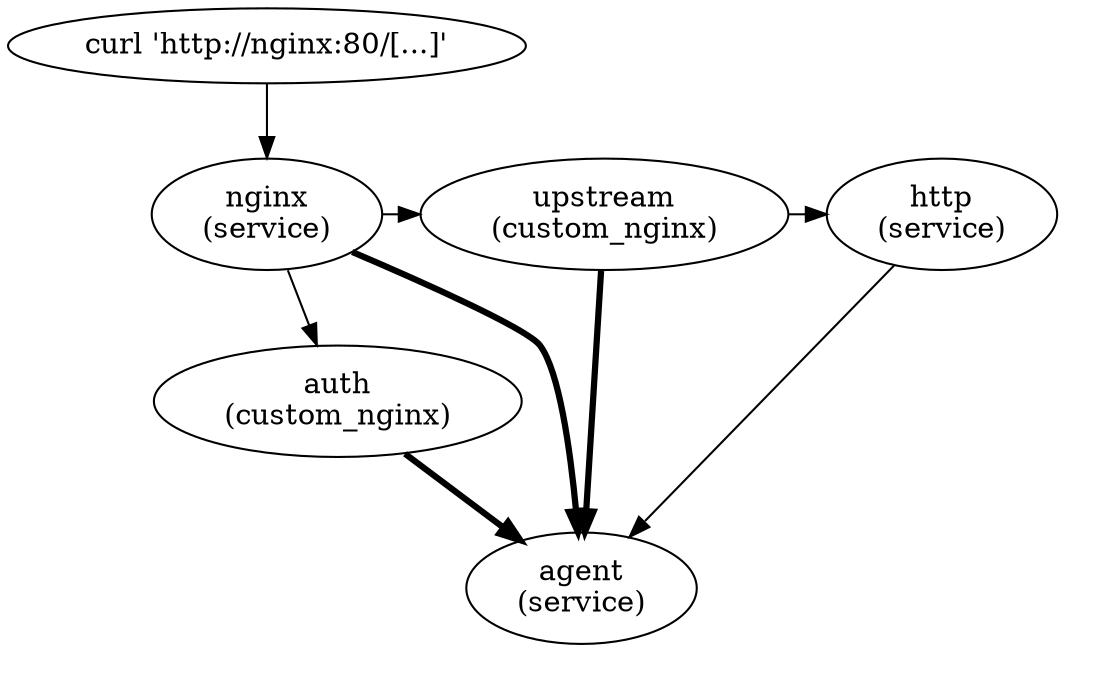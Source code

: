 digraph {
    rankdir="TB";

    curl [label="curl 'http://nginx:80/[...]'"];
    curl -> nginx;

    subgraph cluster_docker_compose {
        graph[style=invis];
        rankdir="LR";

        nginx [label="nginx\n(service)"];
        auth [label="auth\n(custom_nginx)"];
        upstream [label="upstream\n(custom_nginx)"];
        http [label="http\n(service)"];
        agent [label="agent\n(service)"];

        {
            rank=source;
            nginx -> upstream -> http;
        }

        {
            nginx -> auth;

            nginx -> agent [penwidth=3];
            auth -> agent [penwidth=3];
            upstream -> agent [penwidth=3];
            http -> agent;
        }
     }
}
